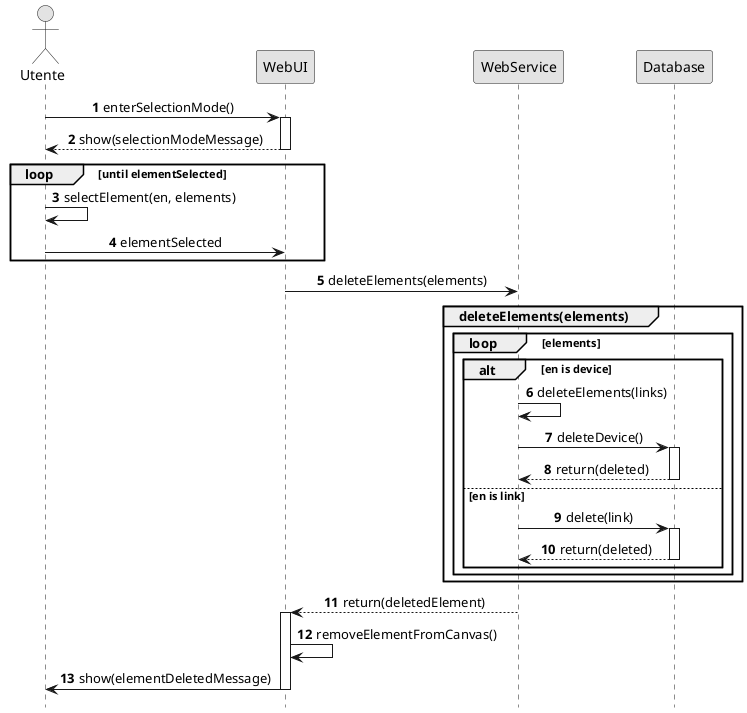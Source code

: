 
             ┌─┐
             ║"│
             └┬┘
             ┌┼┐
              │                             ┌─────┐                        ┌──────────┐                ┌────────┐
             ┌┴┐                            │WebUI│                        │WebService│                │Database│
           Utente                           └──┬──┘                        └────┬─────┘                └───┬────┘
             │     1 enterSelectionMode()     ┌┴┐                               │                          │
             │ ──────────────────────────────>│ │                               │                          │
             │                                │ │                               │                          │
             │  2 show(selectionModeMessage)  │ │                               │                          │
             │ <─ ─ ─ ─ ─ ─ ─ ─ ─ ─ ─ ─ ─ ─ ─ │ │                               │                          │
             │                                └┬┘                               │                          │
             │                                 │                                │                          │
╔═══════╤════╪═════════════════════════════════╪════════════╗                   │                          │
║ LOOP  │  until elementSelected               │            ║                   │                          │
╟───────┘    │                                 │            ║                   │                          │
║            │────┐                            │            ║                   │                          │
║            │    │ <b>3</b>                   │            ║                   │                          │
║            │<───┘ selectElement(en, elements)│            ║                   │                          │
║            │                                 │            ║                   │                          │
║            │                                 │            ║                   │                          │
║            │        4 elementSelected        │            ║                   │                          │
║            │ ───────────────────────────────>│            ║                   │                          │
╚════════════╪═════════════════════════════════╪════════════╝                   │                          │
             │                                 │                                │                          │
             │                                 │   5 deleteElements(elements)   │                          │
             │                                 │────────────────────────────────>                          │
             │                                 │                                │                          │
             │                                 │                                │                          │
             │                               ╔═╪═════════════════════════╤══════╪══════════════════════════╪══════════════════════════════════╗
             │                               ║ DELETEELEMENTS(ELEMENTS)  │      │                          │                                  ║
             │                               ╟───────────────────────────┘      │                          │                                  ║
             │                               ║ │       ╔═══════╤════════════════╪══════════════════════════╪════════════════════════╗         ║
             │                               ║ │       ║ LOOP  │  elements      │                          │                        ║         ║
             │                               ║ │       ╟───────┘                │                          │                        ║         ║
             │                               ║ │       ║                        │                          │                        ║         ║
             │                               ║ │       ║         ╔══════╤═══════╪══════════════════════════╪══════════════╗         ║         ║
             │                               ║ │       ║         ║ ALT  │  en is device                    │              ║         ║         ║
             │                               ║ │       ║         ╟──────┘       │                          │              ║         ║         ║
             │                               ║ │       ║         ║              │────┐                                    ║         ║         ║
             │                               ║ │       ║         ║              │    │ <b>6</b>                           ║         ║         ║
             │                               ║ │       ║         ║              │<───┘ deleteElements(links)              ║         ║         ║
             │                               ║ │       ║         ║              │                                         ║         ║         ║
             │                               ║ │       ║         ║              │                          │              ║         ║         ║
             │                               ║ │       ║         ║              │    7 deleteDevice()      ┌┴┐            ║         ║         ║
             │                               ║ │       ║         ║              │ ───────────────────────> │ │            ║         ║         ║
             │                               ║ │       ║         ║              │                          │ │            ║         ║         ║
             │                               ║ │       ║         ║              │    8 return(deleted)     │ │            ║         ║         ║
             │                               ║ │       ║         ║              │ <─ ─ ─ ─ ─ ─ ─ ─ ─ ─ ─ ─ │ │            ║         ║         ║
             │                               ║ │       ║         ╠══════════════╪═════════════════════════════════════════╣         ║         ║
             │                               ║ │       ║         ║ [en is link] │                          │              ║         ║         ║
             │                               ║ │       ║         ║              │     9 delete(link)       ┌┴┐            ║         ║         ║
             │                               ║ │       ║         ║              │ ───────────────────────> │ │            ║         ║         ║
             │                               ║ │       ║         ║              │                          │ │            ║         ║         ║
             │                               ║ │       ║         ║              │   10 return(deleted)     │ │            ║         ║         ║
             │                               ║ │       ║         ║              │ <─ ─ ─ ─ ─ ─ ─ ─ ─ ─ ─ ─ │ │            ║         ║         ║
             │                               ║ │       ║         ╚══════════════╪═════════════════════════════════════════╝         ║         ║
             │                               ║ │       ╚════════════════════════╪══════════════════════════╪════════════════════════╝         ║
             │                               ╚═╪════════════════════════════════╪══════════════════════════╪══════════════════════════════════╝
             │                                 │                                │                          │
             │                                ┌┴┐   11 return(deletedElement)   │                          │
             │                                │ │ <─ ─ ─ ─ ─ ─ ─ ─ ─ ─ ─ ─ ─ ─ ─                           │
             │                                │ │                               │                          │
             │                                │ │────┐                          │                          │
             │                                │ │    │ <b>12</b>                │                          │
             │                                │ │<───┘ removeElementFromCanvas()│                          │
             │                                │ │                               │                          │
             │                                │ │                               │                          │
             │ 13 show(elementDeletedMessage) │ │                               │                          │
             │ <──────────────────────────────│ │                               │                          │
             │                                └┬┘                               │                          │

@startuml
hide footbox
autonumber

skinparam shadowing false
skinparam sequenceMessageAlign center
skinparam monochrome true


Actor Utente as u
participant WebUI as ui
participant WebService as ws
participant Database as d

u -> ui : enterSelectionMode()
activate ui
u <-- ui : show(selectionModeMessage)
deactivate ui
loop until elementSelected
    u -> u : selectElement(en, elements)
    u -> ui : elementSelected
end
activate ui
    ui -> ws : deleteElements(elements)
deactivate ui
group deleteElements(elements)
    loop elements
        alt en is device
            ws -> ws : deleteElements(links)
            ws -> d : deleteDevice()
            activate d
            ws <-- d : return(deleted)
            deactivate d
        else en is link
            ws -> d : delete(link)
            activate d
            ws <-- d: return(deleted)
            deactivate d
        end
    end
end
deactivate ws
activate ws
ui <-- ws: return(deletedElement)
deactivate ws
activate ui
ui -> ui : removeElementFromCanvas()
u <- ui : show(elementDeletedMessage)
deactivate ui
@enduml
